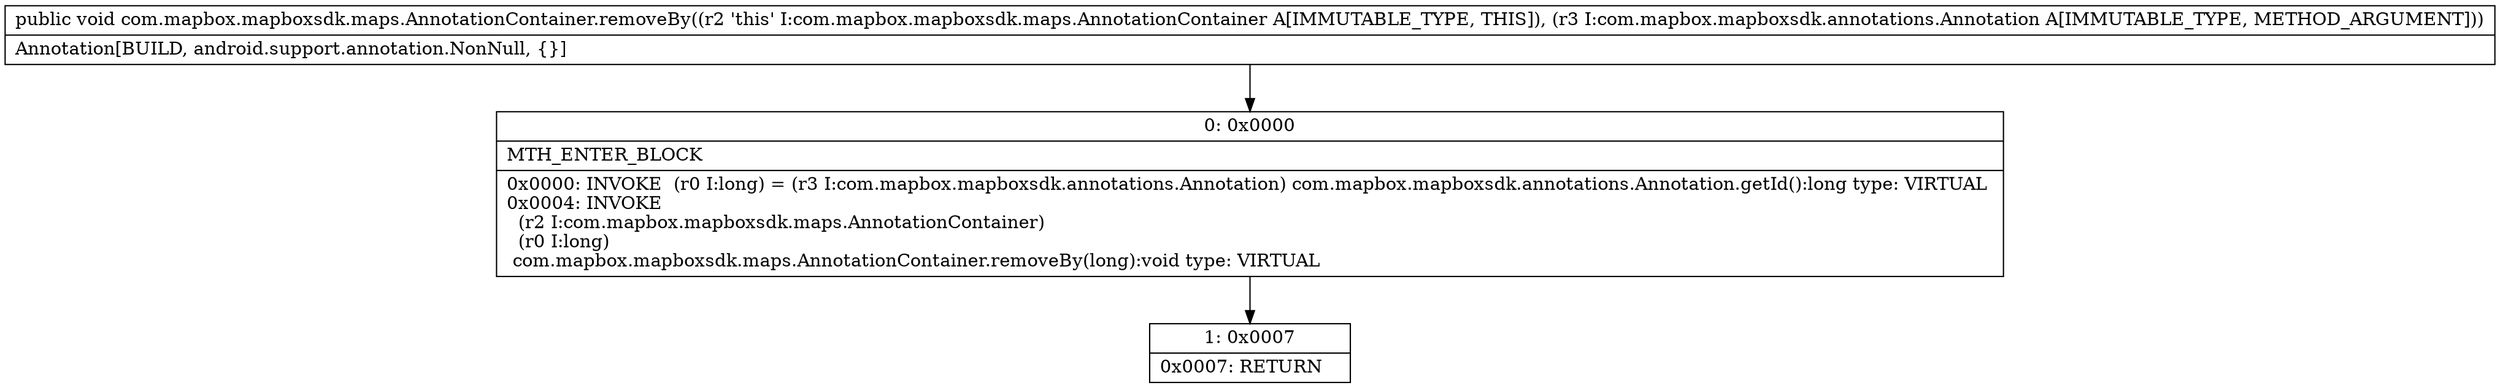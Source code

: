 digraph "CFG forcom.mapbox.mapboxsdk.maps.AnnotationContainer.removeBy(Lcom\/mapbox\/mapboxsdk\/annotations\/Annotation;)V" {
Node_0 [shape=record,label="{0\:\ 0x0000|MTH_ENTER_BLOCK\l|0x0000: INVOKE  (r0 I:long) = (r3 I:com.mapbox.mapboxsdk.annotations.Annotation) com.mapbox.mapboxsdk.annotations.Annotation.getId():long type: VIRTUAL \l0x0004: INVOKE  \l  (r2 I:com.mapbox.mapboxsdk.maps.AnnotationContainer)\l  (r0 I:long)\l com.mapbox.mapboxsdk.maps.AnnotationContainer.removeBy(long):void type: VIRTUAL \l}"];
Node_1 [shape=record,label="{1\:\ 0x0007|0x0007: RETURN   \l}"];
MethodNode[shape=record,label="{public void com.mapbox.mapboxsdk.maps.AnnotationContainer.removeBy((r2 'this' I:com.mapbox.mapboxsdk.maps.AnnotationContainer A[IMMUTABLE_TYPE, THIS]), (r3 I:com.mapbox.mapboxsdk.annotations.Annotation A[IMMUTABLE_TYPE, METHOD_ARGUMENT]))  | Annotation[BUILD, android.support.annotation.NonNull, \{\}]\l}"];
MethodNode -> Node_0;
Node_0 -> Node_1;
}

